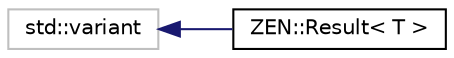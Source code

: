 digraph "Graphical Class Hierarchy"
{
 // LATEX_PDF_SIZE
  edge [fontname="Helvetica",fontsize="10",labelfontname="Helvetica",labelfontsize="10"];
  node [fontname="Helvetica",fontsize="10",shape=record];
  rankdir="LR";
  Node74 [label="std::variant",height=0.2,width=0.4,color="grey75", fillcolor="white", style="filled",tooltip=" "];
  Node74 -> Node0 [dir="back",color="midnightblue",fontsize="10",style="solid",fontname="Helvetica"];
  Node0 [label="ZEN::Result\< T \>",height=0.2,width=0.4,color="black", fillcolor="white", style="filled",URL="$classZEN_1_1Result.html",tooltip=" "];
}
